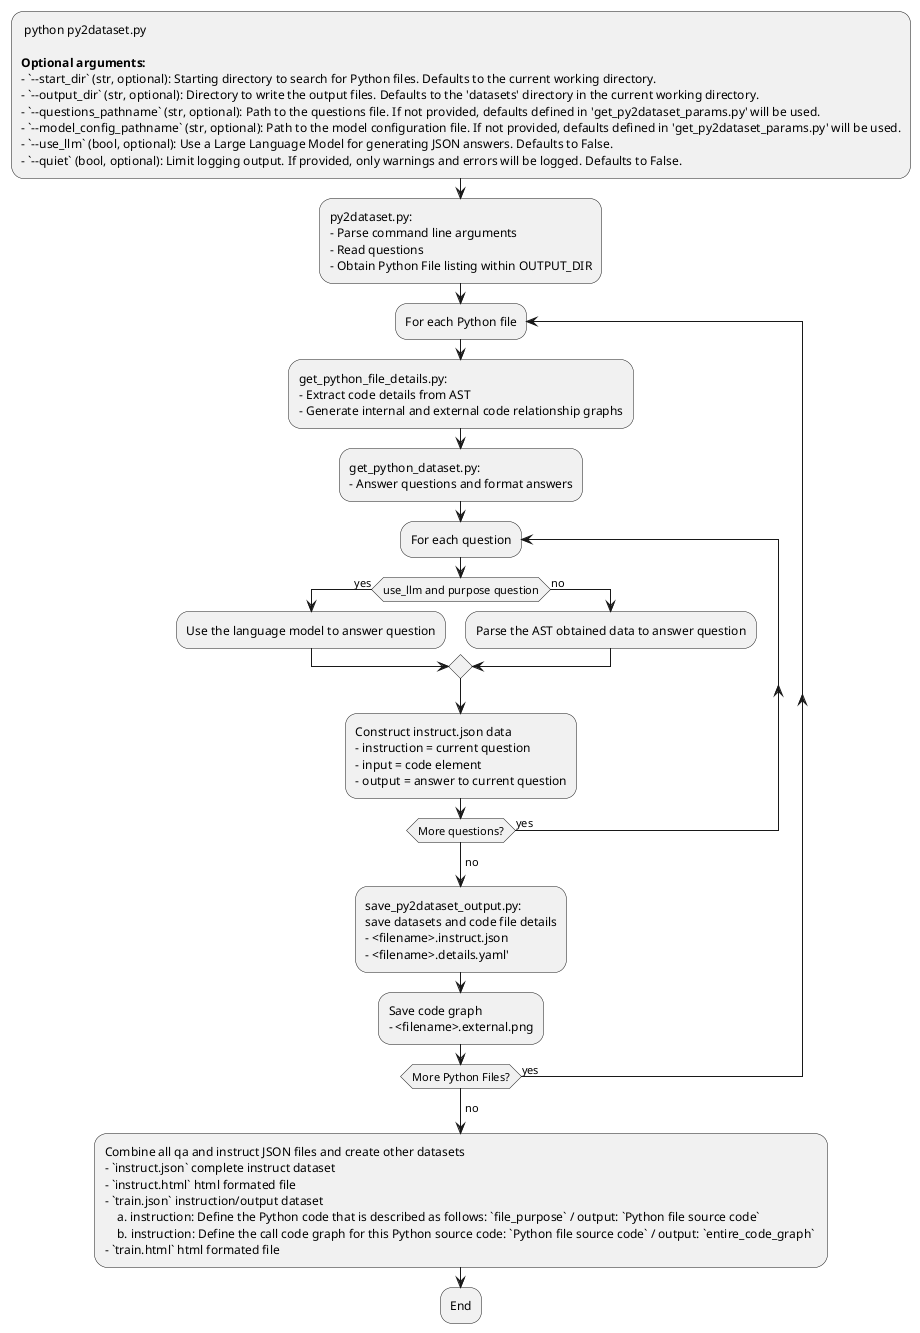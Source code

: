 @startuml
'Used to create py2dataset.png from https://www.plantuml.com/plantuml/uml'
: python py2dataset.py 

**Optional arguments:**
- `--start_dir` (str, optional): Starting directory to search for Python files. Defaults to the current working directory.
- `--output_dir` (str, optional): Directory to write the output files. Defaults to the 'datasets' directory in the current working directory.
- `--questions_pathname` (str, optional): Path to the questions file. If not provided, defaults defined in 'get_py2dataset_params.py' will be used.
- `--model_config_pathname` (str, optional): Path to the model configuration file. If not provided, defaults defined in 'get_py2dataset_params.py' will be used.
- `--use_llm` (bool, optional): Use a Large Language Model for generating JSON answers. Defaults to False.
- `--quiet` (bool, optional): Limit logging output. If provided, only warnings and errors will be logged. Defaults to False.;

:py2dataset.py:
- Parse command line arguments
- Read questions
- Obtain Python File listing within OUTPUT_DIR;

Repeat :For each Python file;

:get_python_file_details.py:
- Extract code details from AST
- Generate internal and external code relationship graphs;
:get_python_dataset.py: 
- Answer questions and format answers;

Repeat :For each question;

if (use_llm and purpose question) then (yes)
:Use the language model to answer question;
else (no)
:Parse the AST obtained data to answer question;
endif
     
:Construct instruct.json data
- instruction = current question
- input = code element
- output = answer to current question;

Repeat while (More questions?) is (yes)
->no;

:save_py2dataset_output.py:
save datasets and code file details
- <filename>.instruct.json
- <filename>.details.yaml';

:Save code graph
- <filename>.external.png;

Repeat while (More Python Files?) is (yes)
->no;

:Combine all qa and instruct JSON files and create other datasets
- `instruct.json` complete instruct dataset
- `instruct.html` html formated file
- `train.json` instruction/output dataset
    a. instruction: Define the Python code that is described as follows: `file_purpose` / output: `Python file source code`
    b. instruction: Define the call code graph for this Python source code: `Python file source code` / output: `entire_code_graph` 
- `train.html` html formated file;

:End;

@enduml